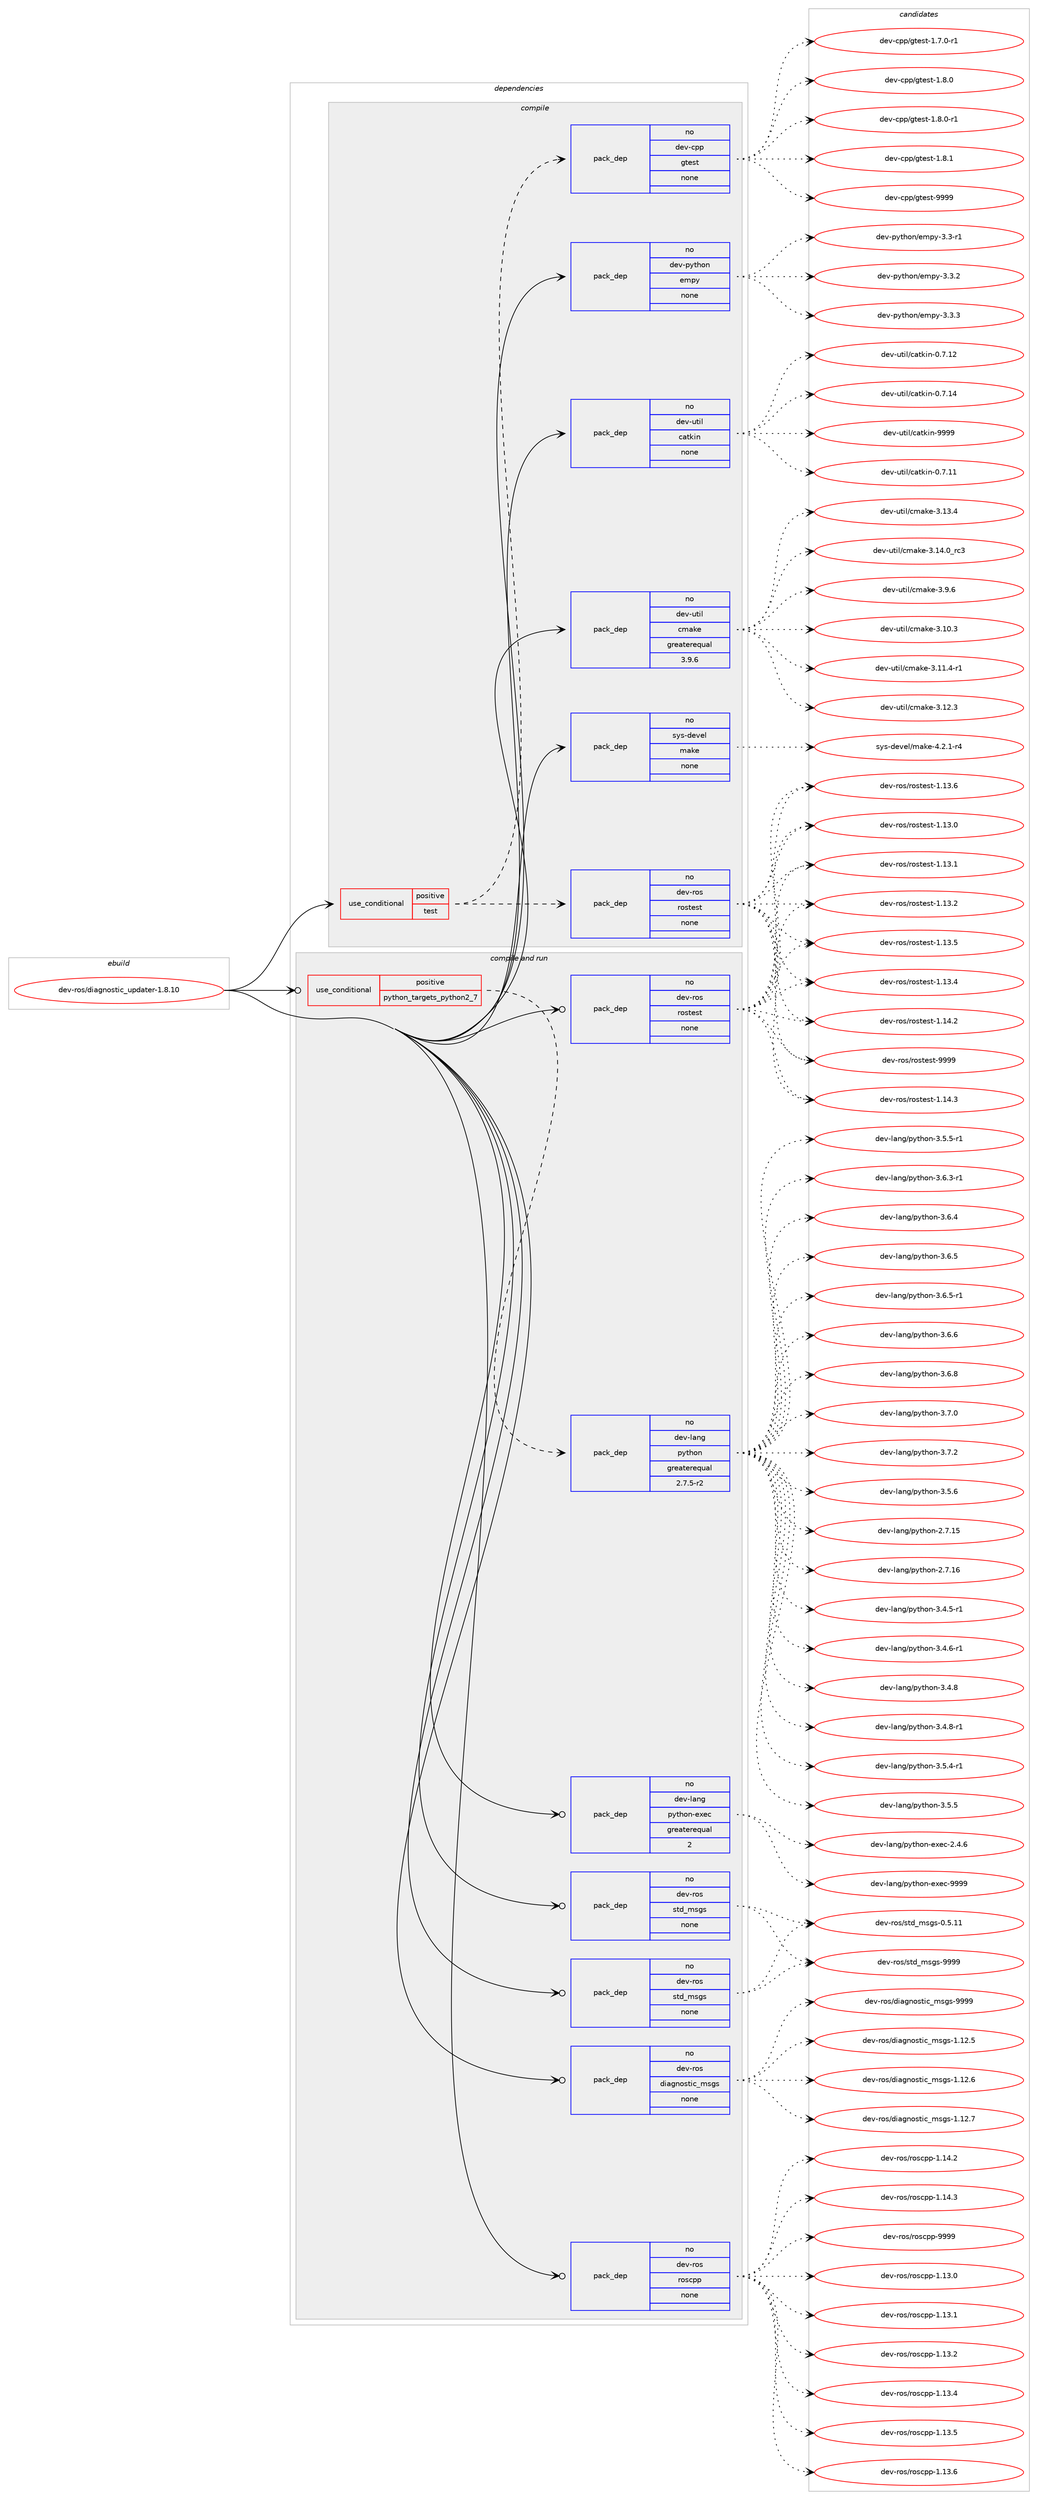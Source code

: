 digraph prolog {

# *************
# Graph options
# *************

newrank=true;
concentrate=true;
compound=true;
graph [rankdir=LR,fontname=Helvetica,fontsize=10,ranksep=1.5];#, ranksep=2.5, nodesep=0.2];
edge  [arrowhead=vee];
node  [fontname=Helvetica,fontsize=10];

# **********
# The ebuild
# **********

subgraph cluster_leftcol {
color=gray;
rank=same;
label=<<i>ebuild</i>>;
id [label="dev-ros/diagnostic_updater-1.8.10", color=red, width=4, href="../dev-ros/diagnostic_updater-1.8.10.svg"];
}

# ****************
# The dependencies
# ****************

subgraph cluster_midcol {
color=gray;
label=<<i>dependencies</i>>;
subgraph cluster_compile {
fillcolor="#eeeeee";
style=filled;
label=<<i>compile</i>>;
subgraph cond388291 {
dependency1454684 [label=<<TABLE BORDER="0" CELLBORDER="1" CELLSPACING="0" CELLPADDING="4"><TR><TD ROWSPAN="3" CELLPADDING="10">use_conditional</TD></TR><TR><TD>positive</TD></TR><TR><TD>test</TD></TR></TABLE>>, shape=none, color=red];
subgraph pack1043003 {
dependency1454685 [label=<<TABLE BORDER="0" CELLBORDER="1" CELLSPACING="0" CELLPADDING="4" WIDTH="220"><TR><TD ROWSPAN="6" CELLPADDING="30">pack_dep</TD></TR><TR><TD WIDTH="110">no</TD></TR><TR><TD>dev-cpp</TD></TR><TR><TD>gtest</TD></TR><TR><TD>none</TD></TR><TR><TD></TD></TR></TABLE>>, shape=none, color=blue];
}
dependency1454684:e -> dependency1454685:w [weight=20,style="dashed",arrowhead="vee"];
subgraph pack1043004 {
dependency1454686 [label=<<TABLE BORDER="0" CELLBORDER="1" CELLSPACING="0" CELLPADDING="4" WIDTH="220"><TR><TD ROWSPAN="6" CELLPADDING="30">pack_dep</TD></TR><TR><TD WIDTH="110">no</TD></TR><TR><TD>dev-ros</TD></TR><TR><TD>rostest</TD></TR><TR><TD>none</TD></TR><TR><TD></TD></TR></TABLE>>, shape=none, color=blue];
}
dependency1454684:e -> dependency1454686:w [weight=20,style="dashed",arrowhead="vee"];
}
id:e -> dependency1454684:w [weight=20,style="solid",arrowhead="vee"];
subgraph pack1043005 {
dependency1454687 [label=<<TABLE BORDER="0" CELLBORDER="1" CELLSPACING="0" CELLPADDING="4" WIDTH="220"><TR><TD ROWSPAN="6" CELLPADDING="30">pack_dep</TD></TR><TR><TD WIDTH="110">no</TD></TR><TR><TD>dev-python</TD></TR><TR><TD>empy</TD></TR><TR><TD>none</TD></TR><TR><TD></TD></TR></TABLE>>, shape=none, color=blue];
}
id:e -> dependency1454687:w [weight=20,style="solid",arrowhead="vee"];
subgraph pack1043006 {
dependency1454688 [label=<<TABLE BORDER="0" CELLBORDER="1" CELLSPACING="0" CELLPADDING="4" WIDTH="220"><TR><TD ROWSPAN="6" CELLPADDING="30">pack_dep</TD></TR><TR><TD WIDTH="110">no</TD></TR><TR><TD>dev-util</TD></TR><TR><TD>catkin</TD></TR><TR><TD>none</TD></TR><TR><TD></TD></TR></TABLE>>, shape=none, color=blue];
}
id:e -> dependency1454688:w [weight=20,style="solid",arrowhead="vee"];
subgraph pack1043007 {
dependency1454689 [label=<<TABLE BORDER="0" CELLBORDER="1" CELLSPACING="0" CELLPADDING="4" WIDTH="220"><TR><TD ROWSPAN="6" CELLPADDING="30">pack_dep</TD></TR><TR><TD WIDTH="110">no</TD></TR><TR><TD>dev-util</TD></TR><TR><TD>cmake</TD></TR><TR><TD>greaterequal</TD></TR><TR><TD>3.9.6</TD></TR></TABLE>>, shape=none, color=blue];
}
id:e -> dependency1454689:w [weight=20,style="solid",arrowhead="vee"];
subgraph pack1043008 {
dependency1454690 [label=<<TABLE BORDER="0" CELLBORDER="1" CELLSPACING="0" CELLPADDING="4" WIDTH="220"><TR><TD ROWSPAN="6" CELLPADDING="30">pack_dep</TD></TR><TR><TD WIDTH="110">no</TD></TR><TR><TD>sys-devel</TD></TR><TR><TD>make</TD></TR><TR><TD>none</TD></TR><TR><TD></TD></TR></TABLE>>, shape=none, color=blue];
}
id:e -> dependency1454690:w [weight=20,style="solid",arrowhead="vee"];
}
subgraph cluster_compileandrun {
fillcolor="#eeeeee";
style=filled;
label=<<i>compile and run</i>>;
subgraph cond388292 {
dependency1454691 [label=<<TABLE BORDER="0" CELLBORDER="1" CELLSPACING="0" CELLPADDING="4"><TR><TD ROWSPAN="3" CELLPADDING="10">use_conditional</TD></TR><TR><TD>positive</TD></TR><TR><TD>python_targets_python2_7</TD></TR></TABLE>>, shape=none, color=red];
subgraph pack1043009 {
dependency1454692 [label=<<TABLE BORDER="0" CELLBORDER="1" CELLSPACING="0" CELLPADDING="4" WIDTH="220"><TR><TD ROWSPAN="6" CELLPADDING="30">pack_dep</TD></TR><TR><TD WIDTH="110">no</TD></TR><TR><TD>dev-lang</TD></TR><TR><TD>python</TD></TR><TR><TD>greaterequal</TD></TR><TR><TD>2.7.5-r2</TD></TR></TABLE>>, shape=none, color=blue];
}
dependency1454691:e -> dependency1454692:w [weight=20,style="dashed",arrowhead="vee"];
}
id:e -> dependency1454691:w [weight=20,style="solid",arrowhead="odotvee"];
subgraph pack1043010 {
dependency1454693 [label=<<TABLE BORDER="0" CELLBORDER="1" CELLSPACING="0" CELLPADDING="4" WIDTH="220"><TR><TD ROWSPAN="6" CELLPADDING="30">pack_dep</TD></TR><TR><TD WIDTH="110">no</TD></TR><TR><TD>dev-lang</TD></TR><TR><TD>python-exec</TD></TR><TR><TD>greaterequal</TD></TR><TR><TD>2</TD></TR></TABLE>>, shape=none, color=blue];
}
id:e -> dependency1454693:w [weight=20,style="solid",arrowhead="odotvee"];
subgraph pack1043011 {
dependency1454694 [label=<<TABLE BORDER="0" CELLBORDER="1" CELLSPACING="0" CELLPADDING="4" WIDTH="220"><TR><TD ROWSPAN="6" CELLPADDING="30">pack_dep</TD></TR><TR><TD WIDTH="110">no</TD></TR><TR><TD>dev-ros</TD></TR><TR><TD>diagnostic_msgs</TD></TR><TR><TD>none</TD></TR><TR><TD></TD></TR></TABLE>>, shape=none, color=blue];
}
id:e -> dependency1454694:w [weight=20,style="solid",arrowhead="odotvee"];
subgraph pack1043012 {
dependency1454695 [label=<<TABLE BORDER="0" CELLBORDER="1" CELLSPACING="0" CELLPADDING="4" WIDTH="220"><TR><TD ROWSPAN="6" CELLPADDING="30">pack_dep</TD></TR><TR><TD WIDTH="110">no</TD></TR><TR><TD>dev-ros</TD></TR><TR><TD>roscpp</TD></TR><TR><TD>none</TD></TR><TR><TD></TD></TR></TABLE>>, shape=none, color=blue];
}
id:e -> dependency1454695:w [weight=20,style="solid",arrowhead="odotvee"];
subgraph pack1043013 {
dependency1454696 [label=<<TABLE BORDER="0" CELLBORDER="1" CELLSPACING="0" CELLPADDING="4" WIDTH="220"><TR><TD ROWSPAN="6" CELLPADDING="30">pack_dep</TD></TR><TR><TD WIDTH="110">no</TD></TR><TR><TD>dev-ros</TD></TR><TR><TD>rostest</TD></TR><TR><TD>none</TD></TR><TR><TD></TD></TR></TABLE>>, shape=none, color=blue];
}
id:e -> dependency1454696:w [weight=20,style="solid",arrowhead="odotvee"];
subgraph pack1043014 {
dependency1454697 [label=<<TABLE BORDER="0" CELLBORDER="1" CELLSPACING="0" CELLPADDING="4" WIDTH="220"><TR><TD ROWSPAN="6" CELLPADDING="30">pack_dep</TD></TR><TR><TD WIDTH="110">no</TD></TR><TR><TD>dev-ros</TD></TR><TR><TD>std_msgs</TD></TR><TR><TD>none</TD></TR><TR><TD></TD></TR></TABLE>>, shape=none, color=blue];
}
id:e -> dependency1454697:w [weight=20,style="solid",arrowhead="odotvee"];
subgraph pack1043015 {
dependency1454698 [label=<<TABLE BORDER="0" CELLBORDER="1" CELLSPACING="0" CELLPADDING="4" WIDTH="220"><TR><TD ROWSPAN="6" CELLPADDING="30">pack_dep</TD></TR><TR><TD WIDTH="110">no</TD></TR><TR><TD>dev-ros</TD></TR><TR><TD>std_msgs</TD></TR><TR><TD>none</TD></TR><TR><TD></TD></TR></TABLE>>, shape=none, color=blue];
}
id:e -> dependency1454698:w [weight=20,style="solid",arrowhead="odotvee"];
}
subgraph cluster_run {
fillcolor="#eeeeee";
style=filled;
label=<<i>run</i>>;
}
}

# **************
# The candidates
# **************

subgraph cluster_choices {
rank=same;
color=gray;
label=<<i>candidates</i>>;

subgraph choice1043003 {
color=black;
nodesep=1;
choice1001011184599112112471031161011151164549465546484511449 [label="dev-cpp/gtest-1.7.0-r1", color=red, width=4,href="../dev-cpp/gtest-1.7.0-r1.svg"];
choice100101118459911211247103116101115116454946564648 [label="dev-cpp/gtest-1.8.0", color=red, width=4,href="../dev-cpp/gtest-1.8.0.svg"];
choice1001011184599112112471031161011151164549465646484511449 [label="dev-cpp/gtest-1.8.0-r1", color=red, width=4,href="../dev-cpp/gtest-1.8.0-r1.svg"];
choice100101118459911211247103116101115116454946564649 [label="dev-cpp/gtest-1.8.1", color=red, width=4,href="../dev-cpp/gtest-1.8.1.svg"];
choice1001011184599112112471031161011151164557575757 [label="dev-cpp/gtest-9999", color=red, width=4,href="../dev-cpp/gtest-9999.svg"];
dependency1454685:e -> choice1001011184599112112471031161011151164549465546484511449:w [style=dotted,weight="100"];
dependency1454685:e -> choice100101118459911211247103116101115116454946564648:w [style=dotted,weight="100"];
dependency1454685:e -> choice1001011184599112112471031161011151164549465646484511449:w [style=dotted,weight="100"];
dependency1454685:e -> choice100101118459911211247103116101115116454946564649:w [style=dotted,weight="100"];
dependency1454685:e -> choice1001011184599112112471031161011151164557575757:w [style=dotted,weight="100"];
}
subgraph choice1043004 {
color=black;
nodesep=1;
choice100101118451141111154711411111511610111511645494649514648 [label="dev-ros/rostest-1.13.0", color=red, width=4,href="../dev-ros/rostest-1.13.0.svg"];
choice100101118451141111154711411111511610111511645494649514649 [label="dev-ros/rostest-1.13.1", color=red, width=4,href="../dev-ros/rostest-1.13.1.svg"];
choice100101118451141111154711411111511610111511645494649514650 [label="dev-ros/rostest-1.13.2", color=red, width=4,href="../dev-ros/rostest-1.13.2.svg"];
choice100101118451141111154711411111511610111511645494649514652 [label="dev-ros/rostest-1.13.4", color=red, width=4,href="../dev-ros/rostest-1.13.4.svg"];
choice100101118451141111154711411111511610111511645494649514653 [label="dev-ros/rostest-1.13.5", color=red, width=4,href="../dev-ros/rostest-1.13.5.svg"];
choice100101118451141111154711411111511610111511645494649514654 [label="dev-ros/rostest-1.13.6", color=red, width=4,href="../dev-ros/rostest-1.13.6.svg"];
choice100101118451141111154711411111511610111511645494649524650 [label="dev-ros/rostest-1.14.2", color=red, width=4,href="../dev-ros/rostest-1.14.2.svg"];
choice100101118451141111154711411111511610111511645494649524651 [label="dev-ros/rostest-1.14.3", color=red, width=4,href="../dev-ros/rostest-1.14.3.svg"];
choice10010111845114111115471141111151161011151164557575757 [label="dev-ros/rostest-9999", color=red, width=4,href="../dev-ros/rostest-9999.svg"];
dependency1454686:e -> choice100101118451141111154711411111511610111511645494649514648:w [style=dotted,weight="100"];
dependency1454686:e -> choice100101118451141111154711411111511610111511645494649514649:w [style=dotted,weight="100"];
dependency1454686:e -> choice100101118451141111154711411111511610111511645494649514650:w [style=dotted,weight="100"];
dependency1454686:e -> choice100101118451141111154711411111511610111511645494649514652:w [style=dotted,weight="100"];
dependency1454686:e -> choice100101118451141111154711411111511610111511645494649514653:w [style=dotted,weight="100"];
dependency1454686:e -> choice100101118451141111154711411111511610111511645494649514654:w [style=dotted,weight="100"];
dependency1454686:e -> choice100101118451141111154711411111511610111511645494649524650:w [style=dotted,weight="100"];
dependency1454686:e -> choice100101118451141111154711411111511610111511645494649524651:w [style=dotted,weight="100"];
dependency1454686:e -> choice10010111845114111115471141111151161011151164557575757:w [style=dotted,weight="100"];
}
subgraph choice1043005 {
color=black;
nodesep=1;
choice1001011184511212111610411111047101109112121455146514511449 [label="dev-python/empy-3.3-r1", color=red, width=4,href="../dev-python/empy-3.3-r1.svg"];
choice1001011184511212111610411111047101109112121455146514650 [label="dev-python/empy-3.3.2", color=red, width=4,href="../dev-python/empy-3.3.2.svg"];
choice1001011184511212111610411111047101109112121455146514651 [label="dev-python/empy-3.3.3", color=red, width=4,href="../dev-python/empy-3.3.3.svg"];
dependency1454687:e -> choice1001011184511212111610411111047101109112121455146514511449:w [style=dotted,weight="100"];
dependency1454687:e -> choice1001011184511212111610411111047101109112121455146514650:w [style=dotted,weight="100"];
dependency1454687:e -> choice1001011184511212111610411111047101109112121455146514651:w [style=dotted,weight="100"];
}
subgraph choice1043006 {
color=black;
nodesep=1;
choice1001011184511711610510847999711610710511045484655464949 [label="dev-util/catkin-0.7.11", color=red, width=4,href="../dev-util/catkin-0.7.11.svg"];
choice1001011184511711610510847999711610710511045484655464950 [label="dev-util/catkin-0.7.12", color=red, width=4,href="../dev-util/catkin-0.7.12.svg"];
choice1001011184511711610510847999711610710511045484655464952 [label="dev-util/catkin-0.7.14", color=red, width=4,href="../dev-util/catkin-0.7.14.svg"];
choice100101118451171161051084799971161071051104557575757 [label="dev-util/catkin-9999", color=red, width=4,href="../dev-util/catkin-9999.svg"];
dependency1454688:e -> choice1001011184511711610510847999711610710511045484655464949:w [style=dotted,weight="100"];
dependency1454688:e -> choice1001011184511711610510847999711610710511045484655464950:w [style=dotted,weight="100"];
dependency1454688:e -> choice1001011184511711610510847999711610710511045484655464952:w [style=dotted,weight="100"];
dependency1454688:e -> choice100101118451171161051084799971161071051104557575757:w [style=dotted,weight="100"];
}
subgraph choice1043007 {
color=black;
nodesep=1;
choice1001011184511711610510847991099710710145514649484651 [label="dev-util/cmake-3.10.3", color=red, width=4,href="../dev-util/cmake-3.10.3.svg"];
choice10010111845117116105108479910997107101455146494946524511449 [label="dev-util/cmake-3.11.4-r1", color=red, width=4,href="../dev-util/cmake-3.11.4-r1.svg"];
choice1001011184511711610510847991099710710145514649504651 [label="dev-util/cmake-3.12.3", color=red, width=4,href="../dev-util/cmake-3.12.3.svg"];
choice1001011184511711610510847991099710710145514649514652 [label="dev-util/cmake-3.13.4", color=red, width=4,href="../dev-util/cmake-3.13.4.svg"];
choice1001011184511711610510847991099710710145514649524648951149951 [label="dev-util/cmake-3.14.0_rc3", color=red, width=4,href="../dev-util/cmake-3.14.0_rc3.svg"];
choice10010111845117116105108479910997107101455146574654 [label="dev-util/cmake-3.9.6", color=red, width=4,href="../dev-util/cmake-3.9.6.svg"];
dependency1454689:e -> choice1001011184511711610510847991099710710145514649484651:w [style=dotted,weight="100"];
dependency1454689:e -> choice10010111845117116105108479910997107101455146494946524511449:w [style=dotted,weight="100"];
dependency1454689:e -> choice1001011184511711610510847991099710710145514649504651:w [style=dotted,weight="100"];
dependency1454689:e -> choice1001011184511711610510847991099710710145514649514652:w [style=dotted,weight="100"];
dependency1454689:e -> choice1001011184511711610510847991099710710145514649524648951149951:w [style=dotted,weight="100"];
dependency1454689:e -> choice10010111845117116105108479910997107101455146574654:w [style=dotted,weight="100"];
}
subgraph choice1043008 {
color=black;
nodesep=1;
choice1151211154510010111810110847109971071014552465046494511452 [label="sys-devel/make-4.2.1-r4", color=red, width=4,href="../sys-devel/make-4.2.1-r4.svg"];
dependency1454690:e -> choice1151211154510010111810110847109971071014552465046494511452:w [style=dotted,weight="100"];
}
subgraph choice1043009 {
color=black;
nodesep=1;
choice10010111845108971101034711212111610411111045504655464953 [label="dev-lang/python-2.7.15", color=red, width=4,href="../dev-lang/python-2.7.15.svg"];
choice10010111845108971101034711212111610411111045504655464954 [label="dev-lang/python-2.7.16", color=red, width=4,href="../dev-lang/python-2.7.16.svg"];
choice1001011184510897110103471121211161041111104551465246534511449 [label="dev-lang/python-3.4.5-r1", color=red, width=4,href="../dev-lang/python-3.4.5-r1.svg"];
choice1001011184510897110103471121211161041111104551465246544511449 [label="dev-lang/python-3.4.6-r1", color=red, width=4,href="../dev-lang/python-3.4.6-r1.svg"];
choice100101118451089711010347112121116104111110455146524656 [label="dev-lang/python-3.4.8", color=red, width=4,href="../dev-lang/python-3.4.8.svg"];
choice1001011184510897110103471121211161041111104551465246564511449 [label="dev-lang/python-3.4.8-r1", color=red, width=4,href="../dev-lang/python-3.4.8-r1.svg"];
choice1001011184510897110103471121211161041111104551465346524511449 [label="dev-lang/python-3.5.4-r1", color=red, width=4,href="../dev-lang/python-3.5.4-r1.svg"];
choice100101118451089711010347112121116104111110455146534653 [label="dev-lang/python-3.5.5", color=red, width=4,href="../dev-lang/python-3.5.5.svg"];
choice1001011184510897110103471121211161041111104551465346534511449 [label="dev-lang/python-3.5.5-r1", color=red, width=4,href="../dev-lang/python-3.5.5-r1.svg"];
choice100101118451089711010347112121116104111110455146534654 [label="dev-lang/python-3.5.6", color=red, width=4,href="../dev-lang/python-3.5.6.svg"];
choice1001011184510897110103471121211161041111104551465446514511449 [label="dev-lang/python-3.6.3-r1", color=red, width=4,href="../dev-lang/python-3.6.3-r1.svg"];
choice100101118451089711010347112121116104111110455146544652 [label="dev-lang/python-3.6.4", color=red, width=4,href="../dev-lang/python-3.6.4.svg"];
choice100101118451089711010347112121116104111110455146544653 [label="dev-lang/python-3.6.5", color=red, width=4,href="../dev-lang/python-3.6.5.svg"];
choice1001011184510897110103471121211161041111104551465446534511449 [label="dev-lang/python-3.6.5-r1", color=red, width=4,href="../dev-lang/python-3.6.5-r1.svg"];
choice100101118451089711010347112121116104111110455146544654 [label="dev-lang/python-3.6.6", color=red, width=4,href="../dev-lang/python-3.6.6.svg"];
choice100101118451089711010347112121116104111110455146544656 [label="dev-lang/python-3.6.8", color=red, width=4,href="../dev-lang/python-3.6.8.svg"];
choice100101118451089711010347112121116104111110455146554648 [label="dev-lang/python-3.7.0", color=red, width=4,href="../dev-lang/python-3.7.0.svg"];
choice100101118451089711010347112121116104111110455146554650 [label="dev-lang/python-3.7.2", color=red, width=4,href="../dev-lang/python-3.7.2.svg"];
dependency1454692:e -> choice10010111845108971101034711212111610411111045504655464953:w [style=dotted,weight="100"];
dependency1454692:e -> choice10010111845108971101034711212111610411111045504655464954:w [style=dotted,weight="100"];
dependency1454692:e -> choice1001011184510897110103471121211161041111104551465246534511449:w [style=dotted,weight="100"];
dependency1454692:e -> choice1001011184510897110103471121211161041111104551465246544511449:w [style=dotted,weight="100"];
dependency1454692:e -> choice100101118451089711010347112121116104111110455146524656:w [style=dotted,weight="100"];
dependency1454692:e -> choice1001011184510897110103471121211161041111104551465246564511449:w [style=dotted,weight="100"];
dependency1454692:e -> choice1001011184510897110103471121211161041111104551465346524511449:w [style=dotted,weight="100"];
dependency1454692:e -> choice100101118451089711010347112121116104111110455146534653:w [style=dotted,weight="100"];
dependency1454692:e -> choice1001011184510897110103471121211161041111104551465346534511449:w [style=dotted,weight="100"];
dependency1454692:e -> choice100101118451089711010347112121116104111110455146534654:w [style=dotted,weight="100"];
dependency1454692:e -> choice1001011184510897110103471121211161041111104551465446514511449:w [style=dotted,weight="100"];
dependency1454692:e -> choice100101118451089711010347112121116104111110455146544652:w [style=dotted,weight="100"];
dependency1454692:e -> choice100101118451089711010347112121116104111110455146544653:w [style=dotted,weight="100"];
dependency1454692:e -> choice1001011184510897110103471121211161041111104551465446534511449:w [style=dotted,weight="100"];
dependency1454692:e -> choice100101118451089711010347112121116104111110455146544654:w [style=dotted,weight="100"];
dependency1454692:e -> choice100101118451089711010347112121116104111110455146544656:w [style=dotted,weight="100"];
dependency1454692:e -> choice100101118451089711010347112121116104111110455146554648:w [style=dotted,weight="100"];
dependency1454692:e -> choice100101118451089711010347112121116104111110455146554650:w [style=dotted,weight="100"];
}
subgraph choice1043010 {
color=black;
nodesep=1;
choice1001011184510897110103471121211161041111104510112010199455046524654 [label="dev-lang/python-exec-2.4.6", color=red, width=4,href="../dev-lang/python-exec-2.4.6.svg"];
choice10010111845108971101034711212111610411111045101120101994557575757 [label="dev-lang/python-exec-9999", color=red, width=4,href="../dev-lang/python-exec-9999.svg"];
dependency1454693:e -> choice1001011184510897110103471121211161041111104510112010199455046524654:w [style=dotted,weight="100"];
dependency1454693:e -> choice10010111845108971101034711212111610411111045101120101994557575757:w [style=dotted,weight="100"];
}
subgraph choice1043011 {
color=black;
nodesep=1;
choice100101118451141111154710010597103110111115116105999510911510311545494649504653 [label="dev-ros/diagnostic_msgs-1.12.5", color=red, width=4,href="../dev-ros/diagnostic_msgs-1.12.5.svg"];
choice100101118451141111154710010597103110111115116105999510911510311545494649504654 [label="dev-ros/diagnostic_msgs-1.12.6", color=red, width=4,href="../dev-ros/diagnostic_msgs-1.12.6.svg"];
choice100101118451141111154710010597103110111115116105999510911510311545494649504655 [label="dev-ros/diagnostic_msgs-1.12.7", color=red, width=4,href="../dev-ros/diagnostic_msgs-1.12.7.svg"];
choice10010111845114111115471001059710311011111511610599951091151031154557575757 [label="dev-ros/diagnostic_msgs-9999", color=red, width=4,href="../dev-ros/diagnostic_msgs-9999.svg"];
dependency1454694:e -> choice100101118451141111154710010597103110111115116105999510911510311545494649504653:w [style=dotted,weight="100"];
dependency1454694:e -> choice100101118451141111154710010597103110111115116105999510911510311545494649504654:w [style=dotted,weight="100"];
dependency1454694:e -> choice100101118451141111154710010597103110111115116105999510911510311545494649504655:w [style=dotted,weight="100"];
dependency1454694:e -> choice10010111845114111115471001059710311011111511610599951091151031154557575757:w [style=dotted,weight="100"];
}
subgraph choice1043012 {
color=black;
nodesep=1;
choice10010111845114111115471141111159911211245494649514648 [label="dev-ros/roscpp-1.13.0", color=red, width=4,href="../dev-ros/roscpp-1.13.0.svg"];
choice10010111845114111115471141111159911211245494649514649 [label="dev-ros/roscpp-1.13.1", color=red, width=4,href="../dev-ros/roscpp-1.13.1.svg"];
choice10010111845114111115471141111159911211245494649514650 [label="dev-ros/roscpp-1.13.2", color=red, width=4,href="../dev-ros/roscpp-1.13.2.svg"];
choice10010111845114111115471141111159911211245494649514652 [label="dev-ros/roscpp-1.13.4", color=red, width=4,href="../dev-ros/roscpp-1.13.4.svg"];
choice10010111845114111115471141111159911211245494649514653 [label="dev-ros/roscpp-1.13.5", color=red, width=4,href="../dev-ros/roscpp-1.13.5.svg"];
choice10010111845114111115471141111159911211245494649514654 [label="dev-ros/roscpp-1.13.6", color=red, width=4,href="../dev-ros/roscpp-1.13.6.svg"];
choice10010111845114111115471141111159911211245494649524650 [label="dev-ros/roscpp-1.14.2", color=red, width=4,href="../dev-ros/roscpp-1.14.2.svg"];
choice10010111845114111115471141111159911211245494649524651 [label="dev-ros/roscpp-1.14.3", color=red, width=4,href="../dev-ros/roscpp-1.14.3.svg"];
choice1001011184511411111547114111115991121124557575757 [label="dev-ros/roscpp-9999", color=red, width=4,href="../dev-ros/roscpp-9999.svg"];
dependency1454695:e -> choice10010111845114111115471141111159911211245494649514648:w [style=dotted,weight="100"];
dependency1454695:e -> choice10010111845114111115471141111159911211245494649514649:w [style=dotted,weight="100"];
dependency1454695:e -> choice10010111845114111115471141111159911211245494649514650:w [style=dotted,weight="100"];
dependency1454695:e -> choice10010111845114111115471141111159911211245494649514652:w [style=dotted,weight="100"];
dependency1454695:e -> choice10010111845114111115471141111159911211245494649514653:w [style=dotted,weight="100"];
dependency1454695:e -> choice10010111845114111115471141111159911211245494649514654:w [style=dotted,weight="100"];
dependency1454695:e -> choice10010111845114111115471141111159911211245494649524650:w [style=dotted,weight="100"];
dependency1454695:e -> choice10010111845114111115471141111159911211245494649524651:w [style=dotted,weight="100"];
dependency1454695:e -> choice1001011184511411111547114111115991121124557575757:w [style=dotted,weight="100"];
}
subgraph choice1043013 {
color=black;
nodesep=1;
choice100101118451141111154711411111511610111511645494649514648 [label="dev-ros/rostest-1.13.0", color=red, width=4,href="../dev-ros/rostest-1.13.0.svg"];
choice100101118451141111154711411111511610111511645494649514649 [label="dev-ros/rostest-1.13.1", color=red, width=4,href="../dev-ros/rostest-1.13.1.svg"];
choice100101118451141111154711411111511610111511645494649514650 [label="dev-ros/rostest-1.13.2", color=red, width=4,href="../dev-ros/rostest-1.13.2.svg"];
choice100101118451141111154711411111511610111511645494649514652 [label="dev-ros/rostest-1.13.4", color=red, width=4,href="../dev-ros/rostest-1.13.4.svg"];
choice100101118451141111154711411111511610111511645494649514653 [label="dev-ros/rostest-1.13.5", color=red, width=4,href="../dev-ros/rostest-1.13.5.svg"];
choice100101118451141111154711411111511610111511645494649514654 [label="dev-ros/rostest-1.13.6", color=red, width=4,href="../dev-ros/rostest-1.13.6.svg"];
choice100101118451141111154711411111511610111511645494649524650 [label="dev-ros/rostest-1.14.2", color=red, width=4,href="../dev-ros/rostest-1.14.2.svg"];
choice100101118451141111154711411111511610111511645494649524651 [label="dev-ros/rostest-1.14.3", color=red, width=4,href="../dev-ros/rostest-1.14.3.svg"];
choice10010111845114111115471141111151161011151164557575757 [label="dev-ros/rostest-9999", color=red, width=4,href="../dev-ros/rostest-9999.svg"];
dependency1454696:e -> choice100101118451141111154711411111511610111511645494649514648:w [style=dotted,weight="100"];
dependency1454696:e -> choice100101118451141111154711411111511610111511645494649514649:w [style=dotted,weight="100"];
dependency1454696:e -> choice100101118451141111154711411111511610111511645494649514650:w [style=dotted,weight="100"];
dependency1454696:e -> choice100101118451141111154711411111511610111511645494649514652:w [style=dotted,weight="100"];
dependency1454696:e -> choice100101118451141111154711411111511610111511645494649514653:w [style=dotted,weight="100"];
dependency1454696:e -> choice100101118451141111154711411111511610111511645494649514654:w [style=dotted,weight="100"];
dependency1454696:e -> choice100101118451141111154711411111511610111511645494649524650:w [style=dotted,weight="100"];
dependency1454696:e -> choice100101118451141111154711411111511610111511645494649524651:w [style=dotted,weight="100"];
dependency1454696:e -> choice10010111845114111115471141111151161011151164557575757:w [style=dotted,weight="100"];
}
subgraph choice1043014 {
color=black;
nodesep=1;
choice10010111845114111115471151161009510911510311545484653464949 [label="dev-ros/std_msgs-0.5.11", color=red, width=4,href="../dev-ros/std_msgs-0.5.11.svg"];
choice1001011184511411111547115116100951091151031154557575757 [label="dev-ros/std_msgs-9999", color=red, width=4,href="../dev-ros/std_msgs-9999.svg"];
dependency1454697:e -> choice10010111845114111115471151161009510911510311545484653464949:w [style=dotted,weight="100"];
dependency1454697:e -> choice1001011184511411111547115116100951091151031154557575757:w [style=dotted,weight="100"];
}
subgraph choice1043015 {
color=black;
nodesep=1;
choice10010111845114111115471151161009510911510311545484653464949 [label="dev-ros/std_msgs-0.5.11", color=red, width=4,href="../dev-ros/std_msgs-0.5.11.svg"];
choice1001011184511411111547115116100951091151031154557575757 [label="dev-ros/std_msgs-9999", color=red, width=4,href="../dev-ros/std_msgs-9999.svg"];
dependency1454698:e -> choice10010111845114111115471151161009510911510311545484653464949:w [style=dotted,weight="100"];
dependency1454698:e -> choice1001011184511411111547115116100951091151031154557575757:w [style=dotted,weight="100"];
}
}

}
